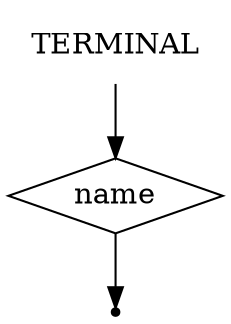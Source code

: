 digraph TERMINAL {
    start [label=TERMINAL shape=plaintext]
    A [label=name shape=diamond]
    end [shape=point]
    start -> A
    A -> end
}
